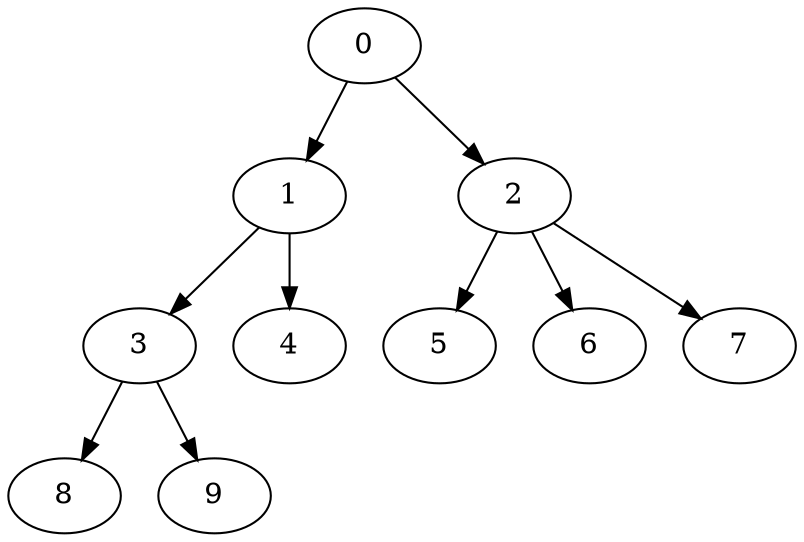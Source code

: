 digraph "OutTree-Unbalanced-MaxBf-3_Nodes_10_CCR_1.09_WeightType_Random" {
	0	 [Weight=8];
	1	 [Weight=6];
	0 -> 1	 [Weight=10];
	2	 [Weight=4];
	0 -> 2	 [Weight=10];
	3	 [Weight=7];
	1 -> 3	 [Weight=6];
	4	 [Weight=7];
	1 -> 4	 [Weight=9];
	5	 [Weight=9];
	2 -> 5	 [Weight=6];
	6	 [Weight=5];
	2 -> 6	 [Weight=5];
	7	 [Weight=7];
	2 -> 7	 [Weight=7];
	8	 [Weight=2];
	3 -> 8	 [Weight=4];
	9	 [Weight=3];
	3 -> 9	 [Weight=6];
}
